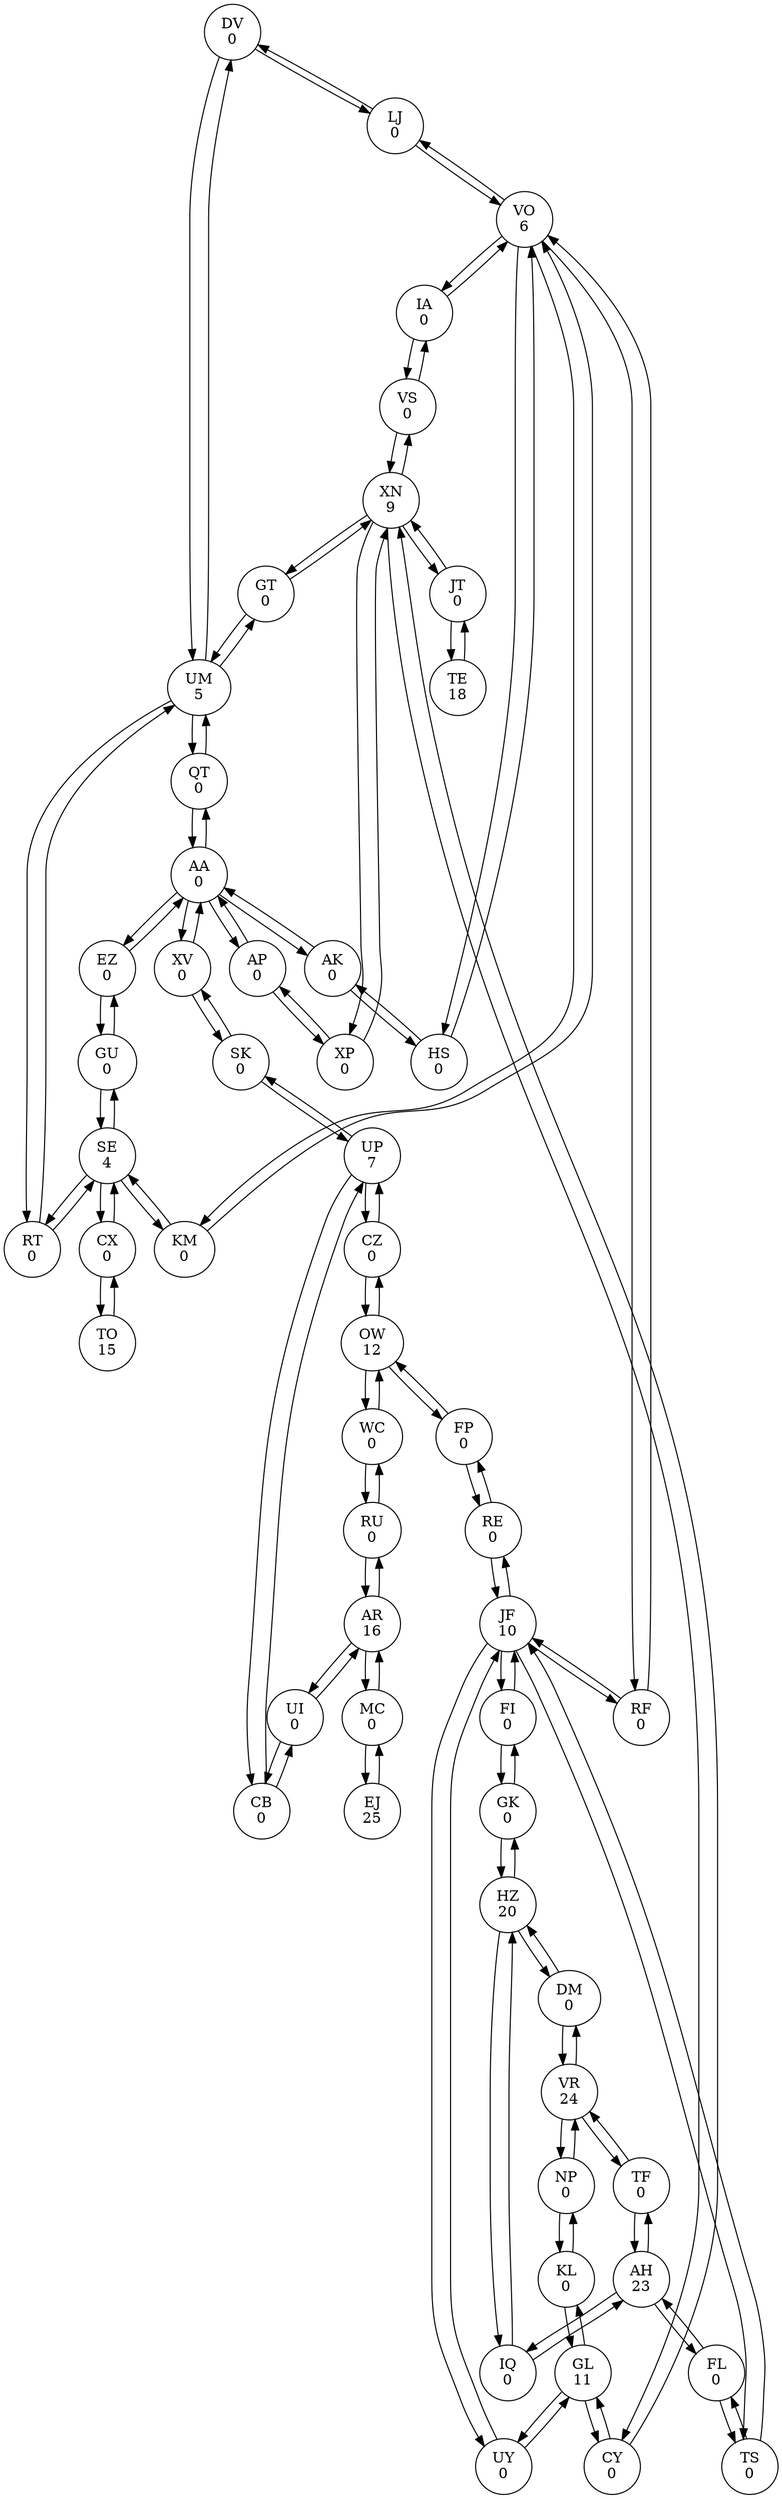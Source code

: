 digraph {
DV [label="DV\n0"];
DV -> LJ;
DV -> UM;
OW [label="OW\n12"];
OW -> CZ;
OW -> WC;
OW -> FP;
GT [label="GT\n0"];
GT -> XN;
GT -> UM;
UM [label="UM\n5"];
UM -> DV;
UM -> GT;
UM -> RT;
UM -> QT;
GU [label="GU\n0"];
GU -> SE;
GU -> EZ;
RF [label="RF\n0"];
RF -> VO;
RF -> JF;
KL [label="KL\n0"];
KL -> GL;
KL -> NP;
XP [label="XP\n0"];
XP -> AP;
XP -> XN;
DM [label="DM\n0"];
DM -> VR;
DM -> HZ;
CB [label="CB\n0"];
CB -> UI;
CB -> UP;
RU [label="RU\n0"];
RU -> AR;
RU -> WC;
AH [label="AH\n23"];
AH -> IQ;
AH -> FL;
AH -> TF;
WC [label="WC\n0"];
WC -> OW;
WC -> RU;
GK [label="GK\n0"];
GK -> FI;
GK -> HZ;
FI [label="FI\n0"];
FI -> JF;
FI -> GK;
HS [label="HS\n0"];
HS -> AK;
HS -> VO;
CX [label="CX\n0"];
CX -> SE;
CX -> TO;
UP [label="UP\n7"];
UP -> SK;
UP -> CB;
UP -> CZ;
VR [label="VR\n24"];
VR -> DM;
VR -> TF;
VR -> NP;
TE [label="TE\n18"];
TE -> JT;
XN [label="XN\n9"];
XN -> XP;
XN -> JT;
XN -> VS;
XN -> GT;
XN -> CY;
AK [label="AK\n0"];
AK -> AA;
AK -> HS;
XV [label="XV\n0"];
XV -> AA;
XV -> SK;
RT [label="RT\n0"];
RT -> UM;
RT -> SE;
FL [label="FL\n0"];
FL -> AH;
FL -> TS;
JT [label="JT\n0"];
JT -> TE;
JT -> XN;
VO [label="VO\n6"];
VO -> KM;
VO -> RF;
VO -> HS;
VO -> LJ;
VO -> IA;
LJ [label="LJ\n0"];
LJ -> DV;
LJ -> VO;
IA [label="IA\n0"];
IA -> VS;
IA -> VO;
QT [label="QT\n0"];
QT -> UM;
QT -> AA;
UI [label="UI\n0"];
UI -> AR;
UI -> CB;
NP [label="NP\n0"];
NP -> VR;
NP -> KL;
AR [label="AR\n16"];
AR -> UI;
AR -> RU;
AR -> MC;
HZ [label="HZ\n20"];
HZ -> IQ;
HZ -> DM;
HZ -> GK;
TO [label="TO\n15"];
TO -> CX;
GL [label="GL\n11"];
GL -> UY;
GL -> KL;
GL -> CY;
CY [label="CY\n0"];
CY -> XN;
CY -> GL;
JF [label="JF\n10"];
JF -> RF;
JF -> FI;
JF -> UY;
JF -> RE;
JF -> TS;
TS [label="TS\n0"];
TS -> JF;
TS -> FL;
AA [label="AA\n0"];
AA -> QT;
AA -> AP;
AA -> EZ;
AA -> AK;
AA -> XV;
AP [label="AP\n0"];
AP -> XP;
AP -> AA;
CZ [label="CZ\n0"];
CZ -> UP;
CZ -> OW;
FP [label="FP\n0"];
FP -> OW;
FP -> RE;
SE [label="SE\n4"];
SE -> GU;
SE -> KM;
SE -> CX;
SE -> RT;
MC [label="MC\n0"];
MC -> EJ;
MC -> AR;
VS [label="VS\n0"];
VS -> XN;
VS -> IA;
EJ [label="EJ\n25"];
EJ -> MC;
IQ [label="IQ\n0"];
IQ -> HZ;
IQ -> AH;
SK [label="SK\n0"];
SK -> XV;
SK -> UP;
TF [label="TF\n0"];
TF -> AH;
TF -> VR;
EZ [label="EZ\n0"];
EZ -> AA;
EZ -> GU;
KM [label="KM\n0"];
KM -> SE;
KM -> VO;
RE [label="RE\n0"];
RE -> JF;
RE -> FP;
UY [label="UY\n0"];
UY -> JF;
UY -> GL;
}
